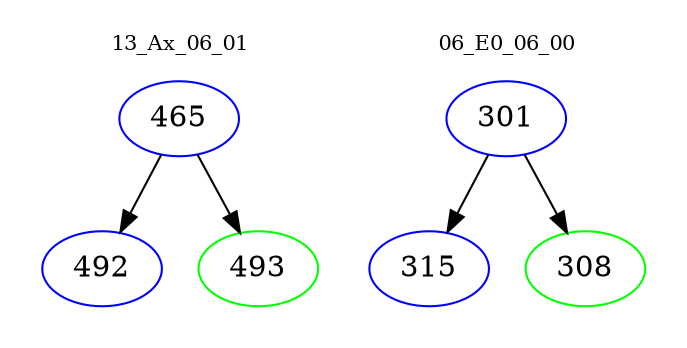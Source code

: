 digraph{
subgraph cluster_0 {
color = white
label = "13_Ax_06_01";
fontsize=10;
T0_465 [label="465", color="blue"]
T0_465 -> T0_492 [color="black"]
T0_492 [label="492", color="blue"]
T0_465 -> T0_493 [color="black"]
T0_493 [label="493", color="green"]
}
subgraph cluster_1 {
color = white
label = "06_E0_06_00";
fontsize=10;
T1_301 [label="301", color="blue"]
T1_301 -> T1_315 [color="black"]
T1_315 [label="315", color="blue"]
T1_301 -> T1_308 [color="black"]
T1_308 [label="308", color="green"]
}
}
